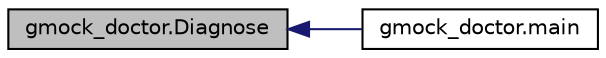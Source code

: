 digraph "gmock_doctor.Diagnose"
{
  edge [fontname="Helvetica",fontsize="10",labelfontname="Helvetica",labelfontsize="10"];
  node [fontname="Helvetica",fontsize="10",shape=record];
  rankdir="LR";
  Node83 [label="gmock_doctor.Diagnose",height=0.2,width=0.4,color="black", fillcolor="grey75", style="filled", fontcolor="black"];
  Node83 -> Node84 [dir="back",color="midnightblue",fontsize="10",style="solid",fontname="Helvetica"];
  Node84 [label="gmock_doctor.main",height=0.2,width=0.4,color="black", fillcolor="white", style="filled",URL="$da/d9f/namespacegmock__doctor.html#a6eb6c47cf5a3a7c4266f473c0af6b82f"];
}
